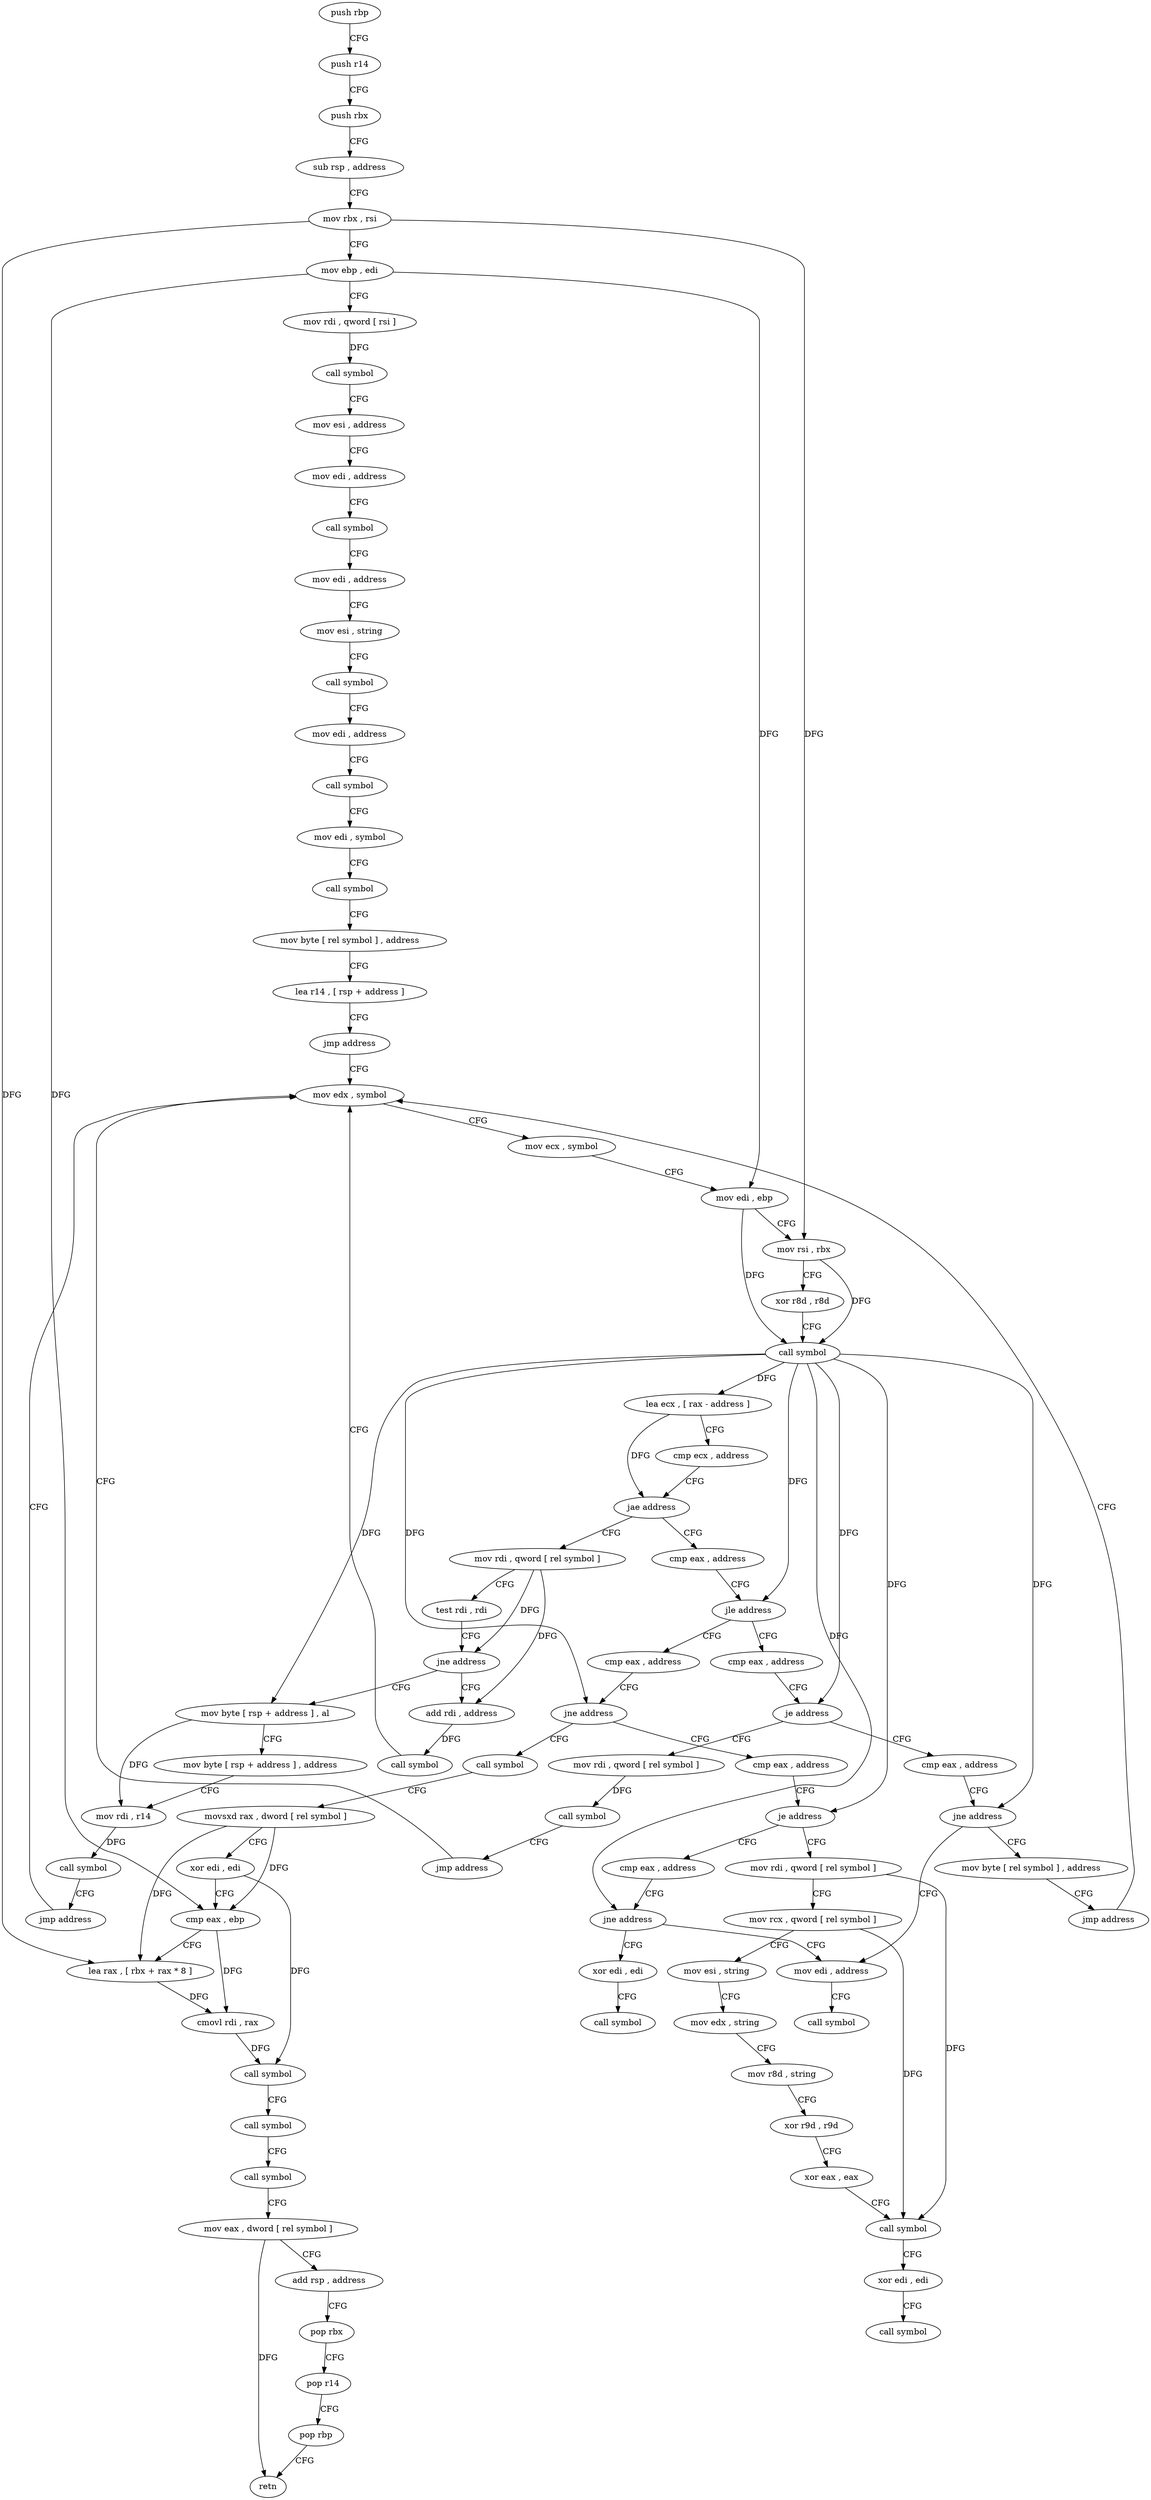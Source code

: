 digraph "func" {
"4200656" [label = "push rbp" ]
"4200657" [label = "push r14" ]
"4200659" [label = "push rbx" ]
"4200660" [label = "sub rsp , address" ]
"4200664" [label = "mov rbx , rsi" ]
"4200667" [label = "mov ebp , edi" ]
"4200669" [label = "mov rdi , qword [ rsi ]" ]
"4200672" [label = "call symbol" ]
"4200677" [label = "mov esi , address" ]
"4200682" [label = "mov edi , address" ]
"4200687" [label = "call symbol" ]
"4200692" [label = "mov edi , address" ]
"4200697" [label = "mov esi , string" ]
"4200702" [label = "call symbol" ]
"4200707" [label = "mov edi , address" ]
"4200712" [label = "call symbol" ]
"4200717" [label = "mov edi , symbol" ]
"4200722" [label = "call symbol" ]
"4200727" [label = "mov byte [ rel symbol ] , address" ]
"4200734" [label = "lea r14 , [ rsp + address ]" ]
"4200739" [label = "jmp address" ]
"4200761" [label = "mov edx , symbol" ]
"4200766" [label = "mov ecx , symbol" ]
"4200771" [label = "mov edi , ebp" ]
"4200773" [label = "mov rsi , rbx" ]
"4200776" [label = "xor r8d , r8d" ]
"4200779" [label = "call symbol" ]
"4200784" [label = "lea ecx , [ rax - address ]" ]
"4200787" [label = "cmp ecx , address" ]
"4200790" [label = "jae address" ]
"4200832" [label = "cmp eax , address" ]
"4200792" [label = "mov rdi , qword [ rel symbol ]" ]
"4200835" [label = "jle address" ]
"4200874" [label = "cmp eax , address" ]
"4200837" [label = "cmp eax , address" ]
"4200799" [label = "test rdi , rdi" ]
"4200802" [label = "jne address" ]
"4200752" [label = "add rdi , address" ]
"4200804" [label = "mov byte [ rsp + address ] , al" ]
"4200877" [label = "jne address" ]
"4200933" [label = "cmp eax , address" ]
"4200879" [label = "call symbol" ]
"4200840" [label = "je address" ]
"4200860" [label = "mov rdi , qword [ rel symbol ]" ]
"4200842" [label = "cmp eax , address" ]
"4200756" [label = "call symbol" ]
"4200808" [label = "mov byte [ rsp + address ] , address" ]
"4200813" [label = "mov rdi , r14" ]
"4200816" [label = "call symbol" ]
"4200821" [label = "jmp address" ]
"4200938" [label = "je address" ]
"4200954" [label = "mov rdi , qword [ rel symbol ]" ]
"4200940" [label = "cmp eax , address" ]
"4200884" [label = "movsxd rax , dword [ rel symbol ]" ]
"4200891" [label = "xor edi , edi" ]
"4200893" [label = "cmp eax , ebp" ]
"4200895" [label = "lea rax , [ rbx + rax * 8 ]" ]
"4200899" [label = "cmovl rdi , rax" ]
"4200903" [label = "call symbol" ]
"4200908" [label = "call symbol" ]
"4200913" [label = "call symbol" ]
"4200918" [label = "mov eax , dword [ rel symbol ]" ]
"4200924" [label = "add rsp , address" ]
"4200928" [label = "pop rbx" ]
"4200929" [label = "pop r14" ]
"4200931" [label = "pop rbp" ]
"4200932" [label = "retn" ]
"4200867" [label = "call symbol" ]
"4200872" [label = "jmp address" ]
"4200845" [label = "jne address" ]
"4201001" [label = "mov edi , address" ]
"4200851" [label = "mov byte [ rel symbol ] , address" ]
"4200961" [label = "mov rcx , qword [ rel symbol ]" ]
"4200968" [label = "mov esi , string" ]
"4200973" [label = "mov edx , string" ]
"4200978" [label = "mov r8d , string" ]
"4200984" [label = "xor r9d , r9d" ]
"4200987" [label = "xor eax , eax" ]
"4200989" [label = "call symbol" ]
"4200994" [label = "xor edi , edi" ]
"4200996" [label = "call symbol" ]
"4200945" [label = "jne address" ]
"4200947" [label = "xor edi , edi" ]
"4201006" [label = "call symbol" ]
"4200858" [label = "jmp address" ]
"4200949" [label = "call symbol" ]
"4200656" -> "4200657" [ label = "CFG" ]
"4200657" -> "4200659" [ label = "CFG" ]
"4200659" -> "4200660" [ label = "CFG" ]
"4200660" -> "4200664" [ label = "CFG" ]
"4200664" -> "4200667" [ label = "CFG" ]
"4200664" -> "4200773" [ label = "DFG" ]
"4200664" -> "4200895" [ label = "DFG" ]
"4200667" -> "4200669" [ label = "CFG" ]
"4200667" -> "4200771" [ label = "DFG" ]
"4200667" -> "4200893" [ label = "DFG" ]
"4200669" -> "4200672" [ label = "DFG" ]
"4200672" -> "4200677" [ label = "CFG" ]
"4200677" -> "4200682" [ label = "CFG" ]
"4200682" -> "4200687" [ label = "CFG" ]
"4200687" -> "4200692" [ label = "CFG" ]
"4200692" -> "4200697" [ label = "CFG" ]
"4200697" -> "4200702" [ label = "CFG" ]
"4200702" -> "4200707" [ label = "CFG" ]
"4200707" -> "4200712" [ label = "CFG" ]
"4200712" -> "4200717" [ label = "CFG" ]
"4200717" -> "4200722" [ label = "CFG" ]
"4200722" -> "4200727" [ label = "CFG" ]
"4200727" -> "4200734" [ label = "CFG" ]
"4200734" -> "4200739" [ label = "CFG" ]
"4200739" -> "4200761" [ label = "CFG" ]
"4200761" -> "4200766" [ label = "CFG" ]
"4200766" -> "4200771" [ label = "CFG" ]
"4200771" -> "4200773" [ label = "CFG" ]
"4200771" -> "4200779" [ label = "DFG" ]
"4200773" -> "4200776" [ label = "CFG" ]
"4200773" -> "4200779" [ label = "DFG" ]
"4200776" -> "4200779" [ label = "CFG" ]
"4200779" -> "4200784" [ label = "DFG" ]
"4200779" -> "4200835" [ label = "DFG" ]
"4200779" -> "4200877" [ label = "DFG" ]
"4200779" -> "4200840" [ label = "DFG" ]
"4200779" -> "4200804" [ label = "DFG" ]
"4200779" -> "4200938" [ label = "DFG" ]
"4200779" -> "4200845" [ label = "DFG" ]
"4200779" -> "4200945" [ label = "DFG" ]
"4200784" -> "4200787" [ label = "CFG" ]
"4200784" -> "4200790" [ label = "DFG" ]
"4200787" -> "4200790" [ label = "CFG" ]
"4200790" -> "4200832" [ label = "CFG" ]
"4200790" -> "4200792" [ label = "CFG" ]
"4200832" -> "4200835" [ label = "CFG" ]
"4200792" -> "4200799" [ label = "CFG" ]
"4200792" -> "4200802" [ label = "DFG" ]
"4200792" -> "4200752" [ label = "DFG" ]
"4200835" -> "4200874" [ label = "CFG" ]
"4200835" -> "4200837" [ label = "CFG" ]
"4200874" -> "4200877" [ label = "CFG" ]
"4200837" -> "4200840" [ label = "CFG" ]
"4200799" -> "4200802" [ label = "CFG" ]
"4200802" -> "4200752" [ label = "CFG" ]
"4200802" -> "4200804" [ label = "CFG" ]
"4200752" -> "4200756" [ label = "DFG" ]
"4200804" -> "4200808" [ label = "CFG" ]
"4200804" -> "4200813" [ label = "DFG" ]
"4200877" -> "4200933" [ label = "CFG" ]
"4200877" -> "4200879" [ label = "CFG" ]
"4200933" -> "4200938" [ label = "CFG" ]
"4200879" -> "4200884" [ label = "CFG" ]
"4200840" -> "4200860" [ label = "CFG" ]
"4200840" -> "4200842" [ label = "CFG" ]
"4200860" -> "4200867" [ label = "DFG" ]
"4200842" -> "4200845" [ label = "CFG" ]
"4200756" -> "4200761" [ label = "CFG" ]
"4200808" -> "4200813" [ label = "CFG" ]
"4200813" -> "4200816" [ label = "DFG" ]
"4200816" -> "4200821" [ label = "CFG" ]
"4200821" -> "4200761" [ label = "CFG" ]
"4200938" -> "4200954" [ label = "CFG" ]
"4200938" -> "4200940" [ label = "CFG" ]
"4200954" -> "4200961" [ label = "CFG" ]
"4200954" -> "4200989" [ label = "DFG" ]
"4200940" -> "4200945" [ label = "CFG" ]
"4200884" -> "4200891" [ label = "CFG" ]
"4200884" -> "4200893" [ label = "DFG" ]
"4200884" -> "4200895" [ label = "DFG" ]
"4200891" -> "4200893" [ label = "CFG" ]
"4200891" -> "4200903" [ label = "DFG" ]
"4200893" -> "4200895" [ label = "CFG" ]
"4200893" -> "4200899" [ label = "DFG" ]
"4200895" -> "4200899" [ label = "DFG" ]
"4200899" -> "4200903" [ label = "DFG" ]
"4200903" -> "4200908" [ label = "CFG" ]
"4200908" -> "4200913" [ label = "CFG" ]
"4200913" -> "4200918" [ label = "CFG" ]
"4200918" -> "4200924" [ label = "CFG" ]
"4200918" -> "4200932" [ label = "DFG" ]
"4200924" -> "4200928" [ label = "CFG" ]
"4200928" -> "4200929" [ label = "CFG" ]
"4200929" -> "4200931" [ label = "CFG" ]
"4200931" -> "4200932" [ label = "CFG" ]
"4200867" -> "4200872" [ label = "CFG" ]
"4200872" -> "4200761" [ label = "CFG" ]
"4200845" -> "4201001" [ label = "CFG" ]
"4200845" -> "4200851" [ label = "CFG" ]
"4201001" -> "4201006" [ label = "CFG" ]
"4200851" -> "4200858" [ label = "CFG" ]
"4200961" -> "4200968" [ label = "CFG" ]
"4200961" -> "4200989" [ label = "DFG" ]
"4200968" -> "4200973" [ label = "CFG" ]
"4200973" -> "4200978" [ label = "CFG" ]
"4200978" -> "4200984" [ label = "CFG" ]
"4200984" -> "4200987" [ label = "CFG" ]
"4200987" -> "4200989" [ label = "CFG" ]
"4200989" -> "4200994" [ label = "CFG" ]
"4200994" -> "4200996" [ label = "CFG" ]
"4200945" -> "4201001" [ label = "CFG" ]
"4200945" -> "4200947" [ label = "CFG" ]
"4200947" -> "4200949" [ label = "CFG" ]
"4200858" -> "4200761" [ label = "CFG" ]
}
